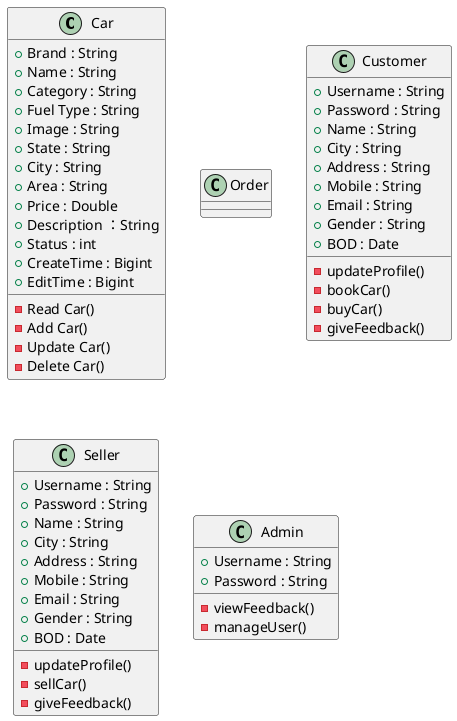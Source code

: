 @startuml
 class Car {
  + Brand : String
  + Name : String
  + Category : String
  + Fuel Type : String
  + Image : String
  + State : String
  + City : String
  + Area : String
  + Price : Double
  + Description ：String
  + Status : int
  + CreateTime : Bigint
  + EditTime : Bigint
  - Read Car()
  - Add Car()
  - Update Car()
  - Delete Car()
 }

 class Order{

 }

 class Customer {
  + Username : String
  + Password : String
  + Name : String
  + City : String
  + Address : String
  + Mobile : String
  + Email : String
  + Gender : String
  + BOD : Date
  - updateProfile()
  - bookCar()
  - buyCar()
  - giveFeedback()
 }

 class Seller{
    + Username : String
    + Password : String
    + Name : String
    + City : String
    + Address : String
    + Mobile : String
    + Email : String
    + Gender : String
    + BOD : Date
    - updateProfile()
    - sellCar()
    - giveFeedback()
 }

 class Admin{
     + Username : String
     + Password : String
     - viewFeedback()
     - manageUser()
 }

@enduml